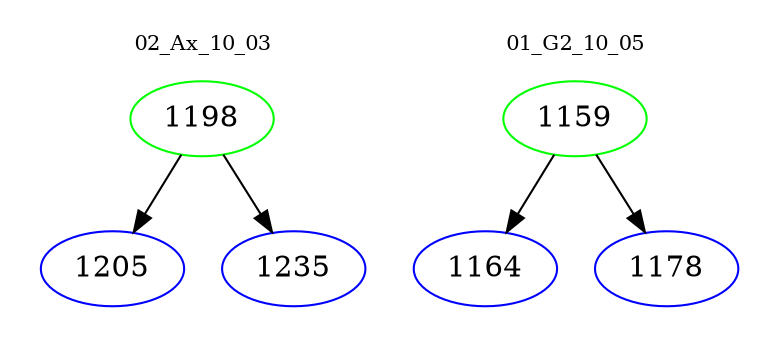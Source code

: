 digraph{
subgraph cluster_0 {
color = white
label = "02_Ax_10_03";
fontsize=10;
T0_1198 [label="1198", color="green"]
T0_1198 -> T0_1205 [color="black"]
T0_1205 [label="1205", color="blue"]
T0_1198 -> T0_1235 [color="black"]
T0_1235 [label="1235", color="blue"]
}
subgraph cluster_1 {
color = white
label = "01_G2_10_05";
fontsize=10;
T1_1159 [label="1159", color="green"]
T1_1159 -> T1_1164 [color="black"]
T1_1164 [label="1164", color="blue"]
T1_1159 -> T1_1178 [color="black"]
T1_1178 [label="1178", color="blue"]
}
}
